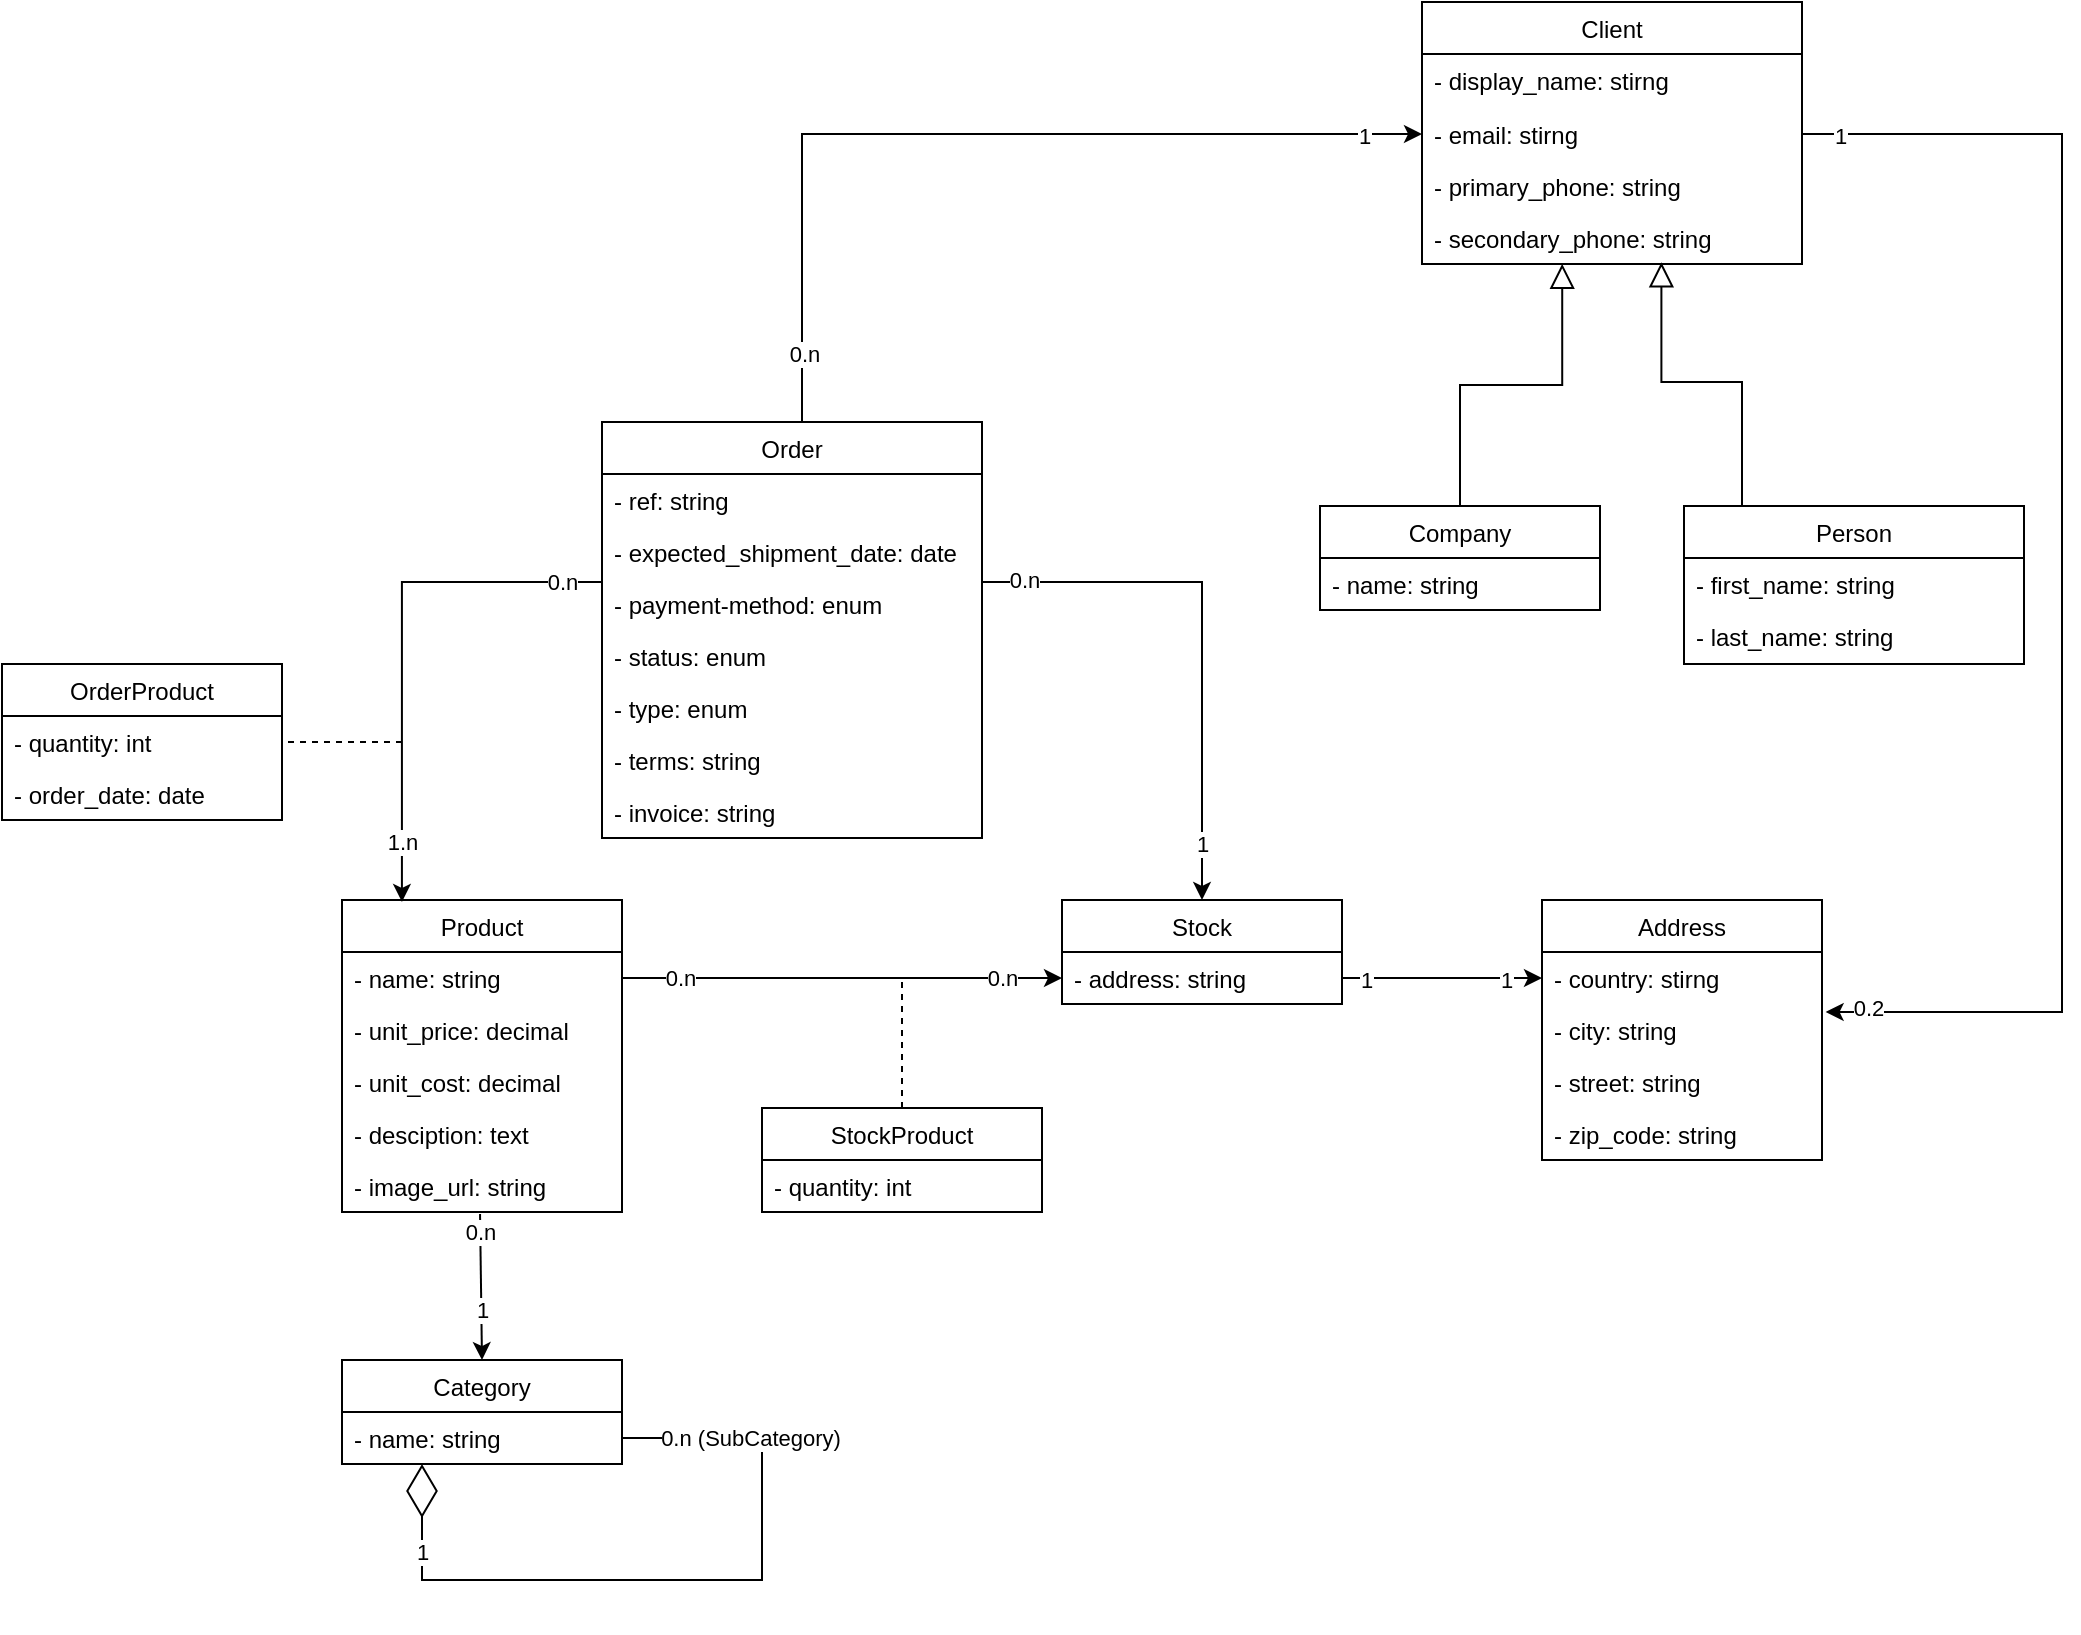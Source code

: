 <mxfile version="17.4.2" type="device"><diagram id="C5RBs43oDa-KdzZeNtuy" name="Page-1"><mxGraphModel dx="1865" dy="1833" grid="1" gridSize="10" guides="1" tooltips="1" connect="1" arrows="1" fold="1" page="1" pageScale="1" pageWidth="827" pageHeight="1169" math="0" shadow="0"><root><mxCell id="WIyWlLk6GJQsqaUBKTNV-0"/><mxCell id="WIyWlLk6GJQsqaUBKTNV-1" parent="WIyWlLk6GJQsqaUBKTNV-0"/><mxCell id="7OXzKCyZyGmRNi39JV-L-34" style="rounded=0;orthogonalLoop=1;jettySize=auto;html=1;entryX=0.5;entryY=0;entryDx=0;entryDy=0;exitX=0.493;exitY=1.038;exitDx=0;exitDy=0;exitPerimeter=0;" parent="WIyWlLk6GJQsqaUBKTNV-1" source="eyHOUt6RcQz4IS9cZQpN-9" target="7OXzKCyZyGmRNi39JV-L-3" edge="1"><mxGeometry relative="1" as="geometry"><mxPoint x="130" y="349" as="sourcePoint"/></mxGeometry></mxCell><mxCell id="7OXzKCyZyGmRNi39JV-L-35" value="0.n" style="edgeLabel;html=1;align=center;verticalAlign=middle;resizable=0;points=[];" parent="7OXzKCyZyGmRNi39JV-L-34" vertex="1" connectable="0"><mxGeometry x="-0.747" relative="1" as="geometry"><mxPoint as="offset"/></mxGeometry></mxCell><mxCell id="7OXzKCyZyGmRNi39JV-L-36" value="1" style="edgeLabel;html=1;align=center;verticalAlign=middle;resizable=0;points=[];" parent="7OXzKCyZyGmRNi39JV-L-34" vertex="1" connectable="0"><mxGeometry x="0.315" relative="1" as="geometry"><mxPoint as="offset"/></mxGeometry></mxCell><mxCell id="eyHOUt6RcQz4IS9cZQpN-4" value="Product" style="swimlane;fontStyle=0;childLayout=stackLayout;horizontal=1;startSize=26;fillColor=none;horizontalStack=0;resizeParent=1;resizeParentMax=0;resizeLast=0;collapsible=1;marginBottom=0;" parent="WIyWlLk6GJQsqaUBKTNV-1" vertex="1"><mxGeometry x="50" y="159" width="140" height="156" as="geometry"/></mxCell><mxCell id="eyHOUt6RcQz4IS9cZQpN-5" value="- name: string" style="text;strokeColor=none;fillColor=none;align=left;verticalAlign=top;spacingLeft=4;spacingRight=4;overflow=hidden;rotatable=0;points=[[0,0.5],[1,0.5]];portConstraint=eastwest;" parent="eyHOUt6RcQz4IS9cZQpN-4" vertex="1"><mxGeometry y="26" width="140" height="26" as="geometry"/></mxCell><mxCell id="eyHOUt6RcQz4IS9cZQpN-6" value="- unit_price: decimal" style="text;strokeColor=none;fillColor=none;align=left;verticalAlign=top;spacingLeft=4;spacingRight=4;overflow=hidden;rotatable=0;points=[[0,0.5],[1,0.5]];portConstraint=eastwest;" parent="eyHOUt6RcQz4IS9cZQpN-4" vertex="1"><mxGeometry y="52" width="140" height="26" as="geometry"/></mxCell><mxCell id="eyHOUt6RcQz4IS9cZQpN-7" value="- unit_cost: decimal" style="text;strokeColor=none;fillColor=none;align=left;verticalAlign=top;spacingLeft=4;spacingRight=4;overflow=hidden;rotatable=0;points=[[0,0.5],[1,0.5]];portConstraint=eastwest;" parent="eyHOUt6RcQz4IS9cZQpN-4" vertex="1"><mxGeometry y="78" width="140" height="26" as="geometry"/></mxCell><mxCell id="eyHOUt6RcQz4IS9cZQpN-8" value="- desciption: text" style="text;strokeColor=none;fillColor=none;align=left;verticalAlign=top;spacingLeft=4;spacingRight=4;overflow=hidden;rotatable=0;points=[[0,0.5],[1,0.5]];portConstraint=eastwest;" parent="eyHOUt6RcQz4IS9cZQpN-4" vertex="1"><mxGeometry y="104" width="140" height="26" as="geometry"/></mxCell><mxCell id="eyHOUt6RcQz4IS9cZQpN-9" value="- image_url: string" style="text;strokeColor=none;fillColor=none;align=left;verticalAlign=top;spacingLeft=4;spacingRight=4;overflow=hidden;rotatable=0;points=[[0,0.5],[1,0.5]];portConstraint=eastwest;" parent="eyHOUt6RcQz4IS9cZQpN-4" vertex="1"><mxGeometry y="130" width="140" height="26" as="geometry"/></mxCell><mxCell id="XbqG5IVC7L2nsjM_AIwL-0" value="Stock" style="swimlane;fontStyle=0;childLayout=stackLayout;horizontal=1;startSize=26;fillColor=none;horizontalStack=0;resizeParent=1;resizeParentMax=0;resizeLast=0;collapsible=1;marginBottom=0;" parent="WIyWlLk6GJQsqaUBKTNV-1" vertex="1"><mxGeometry x="410" y="159" width="140" height="52" as="geometry"/></mxCell><mxCell id="XbqG5IVC7L2nsjM_AIwL-1" value="- address: string" style="text;strokeColor=none;fillColor=none;align=left;verticalAlign=top;spacingLeft=4;spacingRight=4;overflow=hidden;rotatable=0;points=[[0,0.5],[1,0.5]];portConstraint=eastwest;" parent="XbqG5IVC7L2nsjM_AIwL-0" vertex="1"><mxGeometry y="26" width="140" height="26" as="geometry"/></mxCell><mxCell id="XbqG5IVC7L2nsjM_AIwL-4" value="Address" style="swimlane;fontStyle=0;childLayout=stackLayout;horizontal=1;startSize=26;fillColor=none;horizontalStack=0;resizeParent=1;resizeParentMax=0;resizeLast=0;collapsible=1;marginBottom=0;" parent="WIyWlLk6GJQsqaUBKTNV-1" vertex="1"><mxGeometry x="650" y="159" width="140" height="130" as="geometry"/></mxCell><mxCell id="XbqG5IVC7L2nsjM_AIwL-5" value="- country: stirng" style="text;strokeColor=none;fillColor=none;align=left;verticalAlign=top;spacingLeft=4;spacingRight=4;overflow=hidden;rotatable=0;points=[[0,0.5],[1,0.5]];portConstraint=eastwest;" parent="XbqG5IVC7L2nsjM_AIwL-4" vertex="1"><mxGeometry y="26" width="140" height="26" as="geometry"/></mxCell><mxCell id="XbqG5IVC7L2nsjM_AIwL-6" value="- city: string" style="text;strokeColor=none;fillColor=none;align=left;verticalAlign=top;spacingLeft=4;spacingRight=4;overflow=hidden;rotatable=0;points=[[0,0.5],[1,0.5]];portConstraint=eastwest;" parent="XbqG5IVC7L2nsjM_AIwL-4" vertex="1"><mxGeometry y="52" width="140" height="26" as="geometry"/></mxCell><mxCell id="XbqG5IVC7L2nsjM_AIwL-7" value="- street: string" style="text;strokeColor=none;fillColor=none;align=left;verticalAlign=top;spacingLeft=4;spacingRight=4;overflow=hidden;rotatable=0;points=[[0,0.5],[1,0.5]];portConstraint=eastwest;" parent="XbqG5IVC7L2nsjM_AIwL-4" vertex="1"><mxGeometry y="78" width="140" height="26" as="geometry"/></mxCell><mxCell id="XbqG5IVC7L2nsjM_AIwL-8" value="- zip_code: string" style="text;strokeColor=none;fillColor=none;align=left;verticalAlign=top;spacingLeft=4;spacingRight=4;overflow=hidden;rotatable=0;points=[[0,0.5],[1,0.5]];portConstraint=eastwest;" parent="XbqG5IVC7L2nsjM_AIwL-4" vertex="1"><mxGeometry y="104" width="140" height="26" as="geometry"/></mxCell><mxCell id="XbqG5IVC7L2nsjM_AIwL-42" value="StockProduct" style="swimlane;fontStyle=0;childLayout=stackLayout;horizontal=1;startSize=26;fillColor=none;horizontalStack=0;resizeParent=1;resizeParentMax=0;resizeLast=0;collapsible=1;marginBottom=0;" parent="WIyWlLk6GJQsqaUBKTNV-1" vertex="1"><mxGeometry x="260" y="263" width="140" height="52" as="geometry"/></mxCell><mxCell id="XbqG5IVC7L2nsjM_AIwL-43" value="- quantity: int" style="text;strokeColor=none;fillColor=none;align=left;verticalAlign=top;spacingLeft=4;spacingRight=4;overflow=hidden;rotatable=0;points=[[0,0.5],[1,0.5]];portConstraint=eastwest;" parent="XbqG5IVC7L2nsjM_AIwL-42" vertex="1"><mxGeometry y="26" width="140" height="26" as="geometry"/></mxCell><mxCell id="XbqG5IVC7L2nsjM_AIwL-53" value="" style="endArrow=none;dashed=1;html=1;rounded=0;labelBackgroundColor=default;fontFamily=Helvetica;fontSize=11;fontColor=default;startSize=14;endSize=12;strokeColor=default;shape=connector;elbow=vertical;exitX=0.5;exitY=0;exitDx=0;exitDy=0;" parent="WIyWlLk6GJQsqaUBKTNV-1" source="XbqG5IVC7L2nsjM_AIwL-42" edge="1"><mxGeometry width="50" height="50" relative="1" as="geometry"><mxPoint x="290" y="279" as="sourcePoint"/><mxPoint x="330" y="199" as="targetPoint"/></mxGeometry></mxCell><mxCell id="7OXzKCyZyGmRNi39JV-L-0" value="" style="edgeStyle=orthogonalEdgeStyle;rounded=0;orthogonalLoop=1;jettySize=auto;html=1;entryX=0;entryY=0.5;entryDx=0;entryDy=0;" parent="WIyWlLk6GJQsqaUBKTNV-1" source="XbqG5IVC7L2nsjM_AIwL-1" target="XbqG5IVC7L2nsjM_AIwL-5" edge="1"><mxGeometry relative="1" as="geometry"/></mxCell><mxCell id="7OXzKCyZyGmRNi39JV-L-1" value="1" style="edgeLabel;html=1;align=center;verticalAlign=middle;resizable=0;points=[];" parent="7OXzKCyZyGmRNi39JV-L-0" vertex="1" connectable="0"><mxGeometry x="-0.761" y="-1" relative="1" as="geometry"><mxPoint as="offset"/></mxGeometry></mxCell><mxCell id="7OXzKCyZyGmRNi39JV-L-2" value="1" style="edgeLabel;html=1;align=center;verticalAlign=middle;resizable=0;points=[];" parent="7OXzKCyZyGmRNi39JV-L-0" vertex="1" connectable="0"><mxGeometry x="0.632" y="-1" relative="1" as="geometry"><mxPoint as="offset"/></mxGeometry></mxCell><mxCell id="7OXzKCyZyGmRNi39JV-L-3" value="Category" style="swimlane;fontStyle=0;childLayout=stackLayout;horizontal=1;startSize=26;fillColor=none;horizontalStack=0;resizeParent=1;resizeParentMax=0;resizeLast=0;collapsible=1;marginBottom=0;" parent="WIyWlLk6GJQsqaUBKTNV-1" vertex="1"><mxGeometry x="50" y="389" width="140" height="52" as="geometry"/></mxCell><mxCell id="7OXzKCyZyGmRNi39JV-L-4" value="- name: string" style="text;strokeColor=none;fillColor=none;align=left;verticalAlign=top;spacingLeft=4;spacingRight=4;overflow=hidden;rotatable=0;points=[[0,0.5],[1,0.5]];portConstraint=eastwest;" parent="7OXzKCyZyGmRNi39JV-L-3" vertex="1"><mxGeometry y="26" width="140" height="26" as="geometry"/></mxCell><mxCell id="7OXzKCyZyGmRNi39JV-L-30" value="" style="endArrow=diamondThin;endFill=0;endSize=24;html=1;rounded=0;exitX=1;exitY=0.5;exitDx=0;exitDy=0;edgeStyle=orthogonalEdgeStyle;" parent="7OXzKCyZyGmRNi39JV-L-3" source="7OXzKCyZyGmRNi39JV-L-4" target="7OXzKCyZyGmRNi39JV-L-4" edge="1"><mxGeometry width="160" relative="1" as="geometry"><mxPoint x="200" y="20" as="sourcePoint"/><mxPoint x="80" y="110" as="targetPoint"/><Array as="points"><mxPoint x="210" y="39"/><mxPoint x="210" y="110"/><mxPoint x="40" y="110"/></Array></mxGeometry></mxCell><mxCell id="7OXzKCyZyGmRNi39JV-L-32" value="1" style="edgeLabel;html=1;align=center;verticalAlign=middle;resizable=0;points=[];" parent="7OXzKCyZyGmRNi39JV-L-30" vertex="1" connectable="0"><mxGeometry x="0.764" relative="1" as="geometry"><mxPoint as="offset"/></mxGeometry></mxCell><mxCell id="7OXzKCyZyGmRNi39JV-L-33" value="0.n (SubCategory)" style="edgeLabel;html=1;align=center;verticalAlign=middle;resizable=0;points=[];" parent="7OXzKCyZyGmRNi39JV-L-30" vertex="1" connectable="0"><mxGeometry x="-0.916" relative="1" as="geometry"><mxPoint x="48" as="offset"/></mxGeometry></mxCell><mxCell id="XbqG5IVC7L2nsjM_AIwL-10" value="" style="edgeStyle=orthogonalEdgeStyle;rounded=0;orthogonalLoop=1;jettySize=auto;html=1;exitX=1;exitY=0.5;exitDx=0;exitDy=0;" parent="WIyWlLk6GJQsqaUBKTNV-1" source="eyHOUt6RcQz4IS9cZQpN-5" target="XbqG5IVC7L2nsjM_AIwL-1" edge="1"><mxGeometry relative="1" as="geometry"><Array as="points"><mxPoint x="330" y="198"/><mxPoint x="330" y="198"/></Array><mxPoint x="340" y="198" as="sourcePoint"/></mxGeometry></mxCell><mxCell id="XbqG5IVC7L2nsjM_AIwL-38" value="0.n" style="edgeLabel;html=1;align=center;verticalAlign=middle;resizable=0;points=[];" parent="XbqG5IVC7L2nsjM_AIwL-10" vertex="1" connectable="0"><mxGeometry x="-0.736" relative="1" as="geometry"><mxPoint as="offset"/></mxGeometry></mxCell><mxCell id="XbqG5IVC7L2nsjM_AIwL-39" value="0.n" style="edgeLabel;html=1;align=center;verticalAlign=middle;resizable=0;points=[];" parent="XbqG5IVC7L2nsjM_AIwL-10" vertex="1" connectable="0"><mxGeometry x="0.722" relative="1" as="geometry"><mxPoint as="offset"/></mxGeometry></mxCell><mxCell id="7OXzKCyZyGmRNi39JV-L-95" style="edgeStyle=orthogonalEdgeStyle;rounded=0;orthogonalLoop=1;jettySize=auto;html=1;entryX=0;entryY=0.5;entryDx=0;entryDy=0;endArrow=classic;endFill=1;elbow=vertical;" parent="WIyWlLk6GJQsqaUBKTNV-1" source="7OXzKCyZyGmRNi39JV-L-37" target="7OXzKCyZyGmRNi39JV-L-65" edge="1"><mxGeometry relative="1" as="geometry"><Array as="points"><mxPoint x="280" y="-224"/></Array></mxGeometry></mxCell><mxCell id="7OXzKCyZyGmRNi39JV-L-96" value="1" style="edgeLabel;html=1;align=center;verticalAlign=middle;resizable=0;points=[];" parent="7OXzKCyZyGmRNi39JV-L-95" vertex="1" connectable="0"><mxGeometry x="0.872" y="-1" relative="1" as="geometry"><mxPoint as="offset"/></mxGeometry></mxCell><mxCell id="7OXzKCyZyGmRNi39JV-L-97" value="0.n" style="edgeLabel;html=1;align=center;verticalAlign=middle;resizable=0;points=[];" parent="7OXzKCyZyGmRNi39JV-L-95" vertex="1" connectable="0"><mxGeometry x="-0.85" y="-1" relative="1" as="geometry"><mxPoint as="offset"/></mxGeometry></mxCell><mxCell id="7OXzKCyZyGmRNi39JV-L-37" value="Order" style="swimlane;fontStyle=0;childLayout=stackLayout;horizontal=1;startSize=26;fillColor=none;horizontalStack=0;resizeParent=1;resizeParentMax=0;resizeLast=0;collapsible=1;marginBottom=0;" parent="WIyWlLk6GJQsqaUBKTNV-1" vertex="1"><mxGeometry x="180" y="-80" width="190" height="208" as="geometry"/></mxCell><mxCell id="7OXzKCyZyGmRNi39JV-L-38" value="- ref: string" style="text;strokeColor=none;fillColor=none;align=left;verticalAlign=top;spacingLeft=4;spacingRight=4;overflow=hidden;rotatable=0;points=[[0,0.5],[1,0.5]];portConstraint=eastwest;" parent="7OXzKCyZyGmRNi39JV-L-37" vertex="1"><mxGeometry y="26" width="190" height="26" as="geometry"/></mxCell><mxCell id="7OXzKCyZyGmRNi39JV-L-40" value="- expected_shipment_date: date" style="text;strokeColor=none;fillColor=none;align=left;verticalAlign=top;spacingLeft=4;spacingRight=4;overflow=hidden;rotatable=0;points=[[0,0.5],[1,0.5]];portConstraint=eastwest;" parent="7OXzKCyZyGmRNi39JV-L-37" vertex="1"><mxGeometry y="52" width="190" height="26" as="geometry"/></mxCell><mxCell id="7OXzKCyZyGmRNi39JV-L-41" value="- payment-method: enum" style="text;strokeColor=none;fillColor=none;align=left;verticalAlign=top;spacingLeft=4;spacingRight=4;overflow=hidden;rotatable=0;points=[[0,0.5],[1,0.5]];portConstraint=eastwest;" parent="7OXzKCyZyGmRNi39JV-L-37" vertex="1"><mxGeometry y="78" width="190" height="26" as="geometry"/></mxCell><mxCell id="7OXzKCyZyGmRNi39JV-L-75" value="- status: enum" style="text;strokeColor=none;fillColor=none;align=left;verticalAlign=top;spacingLeft=4;spacingRight=4;overflow=hidden;rotatable=0;points=[[0,0.5],[1,0.5]];portConstraint=eastwest;" parent="7OXzKCyZyGmRNi39JV-L-37" vertex="1"><mxGeometry y="104" width="190" height="26" as="geometry"/></mxCell><mxCell id="7OXzKCyZyGmRNi39JV-L-91" value="- type: enum" style="text;strokeColor=none;fillColor=none;align=left;verticalAlign=top;spacingLeft=4;spacingRight=4;overflow=hidden;rotatable=0;points=[[0,0.5],[1,0.5]];portConstraint=eastwest;" parent="7OXzKCyZyGmRNi39JV-L-37" vertex="1"><mxGeometry y="130" width="190" height="26" as="geometry"/></mxCell><mxCell id="7OXzKCyZyGmRNi39JV-L-92" value="- terms: string" style="text;strokeColor=none;fillColor=none;align=left;verticalAlign=top;spacingLeft=4;spacingRight=4;overflow=hidden;rotatable=0;points=[[0,0.5],[1,0.5]];portConstraint=eastwest;" parent="7OXzKCyZyGmRNi39JV-L-37" vertex="1"><mxGeometry y="156" width="190" height="26" as="geometry"/></mxCell><mxCell id="7OXzKCyZyGmRNi39JV-L-98" value="- invoice: string" style="text;strokeColor=none;fillColor=none;align=left;verticalAlign=top;spacingLeft=4;spacingRight=4;overflow=hidden;rotatable=0;points=[[0,0.5],[1,0.5]];portConstraint=eastwest;" parent="7OXzKCyZyGmRNi39JV-L-37" vertex="1"><mxGeometry y="182" width="190" height="26" as="geometry"/></mxCell><mxCell id="7OXzKCyZyGmRNi39JV-L-62" value="Client" style="swimlane;fontStyle=0;childLayout=stackLayout;horizontal=1;startSize=26;fillColor=none;horizontalStack=0;resizeParent=1;resizeParentMax=0;resizeLast=0;collapsible=1;marginBottom=0;" parent="WIyWlLk6GJQsqaUBKTNV-1" vertex="1"><mxGeometry x="590" y="-290" width="190" height="131" as="geometry"/></mxCell><mxCell id="7OXzKCyZyGmRNi39JV-L-72" value="- display_name: stirng" style="text;strokeColor=none;fillColor=none;align=left;verticalAlign=top;spacingLeft=4;spacingRight=4;overflow=hidden;rotatable=0;points=[[0,0.5],[1,0.5]];portConstraint=eastwest;" parent="7OXzKCyZyGmRNi39JV-L-62" vertex="1"><mxGeometry y="26" width="190" height="27" as="geometry"/></mxCell><mxCell id="7OXzKCyZyGmRNi39JV-L-65" value="- email: stirng" style="text;strokeColor=none;fillColor=none;align=left;verticalAlign=top;spacingLeft=4;spacingRight=4;overflow=hidden;rotatable=0;points=[[0,0.5],[1,0.5]];portConstraint=eastwest;" parent="7OXzKCyZyGmRNi39JV-L-62" vertex="1"><mxGeometry y="53" width="190" height="26" as="geometry"/></mxCell><mxCell id="7OXzKCyZyGmRNi39JV-L-66" value="- primary_phone: string" style="text;strokeColor=none;fillColor=none;align=left;verticalAlign=top;spacingLeft=4;spacingRight=4;overflow=hidden;rotatable=0;points=[[0,0.5],[1,0.5]];portConstraint=eastwest;" parent="7OXzKCyZyGmRNi39JV-L-62" vertex="1"><mxGeometry y="79" width="190" height="26" as="geometry"/></mxCell><mxCell id="7OXzKCyZyGmRNi39JV-L-73" value="- secondary_phone: string" style="text;strokeColor=none;fillColor=none;align=left;verticalAlign=top;spacingLeft=4;spacingRight=4;overflow=hidden;rotatable=0;points=[[0,0.5],[1,0.5]];portConstraint=eastwest;" parent="7OXzKCyZyGmRNi39JV-L-62" vertex="1"><mxGeometry y="105" width="190" height="26" as="geometry"/></mxCell><mxCell id="7OXzKCyZyGmRNi39JV-L-67" style="edgeStyle=elbowEdgeStyle;rounded=0;orthogonalLoop=1;jettySize=auto;elbow=vertical;html=1;endArrow=block;endFill=0;endSize=10;entryX=0.369;entryY=0.997;entryDx=0;entryDy=0;entryPerimeter=0;" parent="WIyWlLk6GJQsqaUBKTNV-1" source="7OXzKCyZyGmRNi39JV-L-68" target="7OXzKCyZyGmRNi39JV-L-73" edge="1"><mxGeometry relative="1" as="geometry"><mxPoint x="690" y="-70" as="targetPoint"/></mxGeometry></mxCell><mxCell id="7OXzKCyZyGmRNi39JV-L-68" value="Company" style="swimlane;fontStyle=0;childLayout=stackLayout;horizontal=1;startSize=26;fillColor=none;horizontalStack=0;resizeParent=1;resizeParentMax=0;resizeLast=0;collapsible=1;marginBottom=0;" parent="WIyWlLk6GJQsqaUBKTNV-1" vertex="1"><mxGeometry x="539" y="-38" width="140" height="52" as="geometry"/></mxCell><mxCell id="7OXzKCyZyGmRNi39JV-L-63" value="- name: string" style="text;strokeColor=none;fillColor=none;align=left;verticalAlign=top;spacingLeft=4;spacingRight=4;overflow=hidden;rotatable=0;points=[[0,0.5],[1,0.5]];portConstraint=eastwest;" parent="7OXzKCyZyGmRNi39JV-L-68" vertex="1"><mxGeometry y="26" width="140" height="26" as="geometry"/></mxCell><mxCell id="7OXzKCyZyGmRNi39JV-L-69" style="edgeStyle=elbowEdgeStyle;rounded=0;orthogonalLoop=1;jettySize=auto;elbow=vertical;html=1;endArrow=block;endFill=0;endSize=10;entryX=0.63;entryY=0.968;entryDx=0;entryDy=0;entryPerimeter=0;" parent="WIyWlLk6GJQsqaUBKTNV-1" source="7OXzKCyZyGmRNi39JV-L-70" target="7OXzKCyZyGmRNi39JV-L-73" edge="1"><mxGeometry relative="1" as="geometry"><mxPoint x="696" y="-100" as="targetPoint"/><Array as="points"><mxPoint x="750" y="-100"/><mxPoint x="800" y="-80"/><mxPoint x="760" y="-80"/></Array></mxGeometry></mxCell><mxCell id="7OXzKCyZyGmRNi39JV-L-70" value="Person" style="swimlane;fontStyle=0;childLayout=stackLayout;horizontal=1;startSize=26;fillColor=none;horizontalStack=0;resizeParent=1;resizeParentMax=0;resizeLast=0;collapsible=1;marginBottom=0;" parent="WIyWlLk6GJQsqaUBKTNV-1" vertex="1"><mxGeometry x="721" y="-38" width="170" height="79" as="geometry"/></mxCell><mxCell id="7OXzKCyZyGmRNi39JV-L-64" value="- first_name: string" style="text;strokeColor=none;fillColor=none;align=left;verticalAlign=top;spacingLeft=4;spacingRight=4;overflow=hidden;rotatable=0;points=[[0,0.5],[1,0.5]];portConstraint=eastwest;" parent="7OXzKCyZyGmRNi39JV-L-70" vertex="1"><mxGeometry y="26" width="170" height="26" as="geometry"/></mxCell><mxCell id="7OXzKCyZyGmRNi39JV-L-71" value="- last_name: string" style="text;strokeColor=none;fillColor=none;align=left;verticalAlign=top;spacingLeft=4;spacingRight=4;overflow=hidden;rotatable=0;points=[[0,0.5],[1,0.5]];portConstraint=eastwest;" parent="7OXzKCyZyGmRNi39JV-L-70" vertex="1"><mxGeometry y="52" width="170" height="27" as="geometry"/></mxCell><mxCell id="7OXzKCyZyGmRNi39JV-L-76" style="edgeStyle=elbowEdgeStyle;rounded=0;orthogonalLoop=1;jettySize=auto;html=1;endArrow=classic;endFill=1;exitX=0;exitY=0.077;exitDx=0;exitDy=0;elbow=vertical;entryX=0.214;entryY=0.006;entryDx=0;entryDy=0;entryPerimeter=0;exitPerimeter=0;" parent="WIyWlLk6GJQsqaUBKTNV-1" source="7OXzKCyZyGmRNi39JV-L-41" target="eyHOUt6RcQz4IS9cZQpN-4" edge="1"><mxGeometry relative="1" as="geometry"><mxPoint x="190" y="-171" as="sourcePoint"/><mxPoint x="110" y="170" as="targetPoint"/><Array as="points"><mxPoint x="130"/><mxPoint x="120" y="-170"/><mxPoint x="161" y="10"/></Array></mxGeometry></mxCell><mxCell id="7OXzKCyZyGmRNi39JV-L-77" value="0.n" style="edgeLabel;html=1;align=center;verticalAlign=middle;resizable=0;points=[];" parent="7OXzKCyZyGmRNi39JV-L-76" vertex="1" connectable="0"><mxGeometry x="-0.937" y="-1" relative="1" as="geometry"><mxPoint x="-12" y="1" as="offset"/></mxGeometry></mxCell><mxCell id="7OXzKCyZyGmRNi39JV-L-78" value="1.n" style="edgeLabel;html=1;align=center;verticalAlign=middle;resizable=0;points=[];" parent="7OXzKCyZyGmRNi39JV-L-76" vertex="1" connectable="0"><mxGeometry x="0.878" relative="1" as="geometry"><mxPoint y="-14" as="offset"/></mxGeometry></mxCell><mxCell id="7OXzKCyZyGmRNi39JV-L-79" value="OrderProduct" style="swimlane;fontStyle=0;childLayout=stackLayout;horizontal=1;startSize=26;fillColor=none;horizontalStack=0;resizeParent=1;resizeParentMax=0;resizeLast=0;collapsible=1;marginBottom=0;" parent="WIyWlLk6GJQsqaUBKTNV-1" vertex="1"><mxGeometry x="-120" y="41" width="140" height="78" as="geometry"/></mxCell><mxCell id="7OXzKCyZyGmRNi39JV-L-80" value="- quantity: int" style="text;strokeColor=none;fillColor=none;align=left;verticalAlign=top;spacingLeft=4;spacingRight=4;overflow=hidden;rotatable=0;points=[[0,0.5],[1,0.5]];portConstraint=eastwest;" parent="7OXzKCyZyGmRNi39JV-L-79" vertex="1"><mxGeometry y="26" width="140" height="26" as="geometry"/></mxCell><mxCell id="7OXzKCyZyGmRNi39JV-L-87" value="- order_date: date" style="text;strokeColor=none;fillColor=none;align=left;verticalAlign=top;spacingLeft=4;spacingRight=4;overflow=hidden;rotatable=0;points=[[0,0.5],[1,0.5]];portConstraint=eastwest;" parent="7OXzKCyZyGmRNi39JV-L-79" vertex="1"><mxGeometry y="52" width="140" height="26" as="geometry"/></mxCell><mxCell id="7OXzKCyZyGmRNi39JV-L-81" value="" style="endArrow=none;dashed=1;html=1;rounded=0;labelBackgroundColor=default;fontFamily=Helvetica;fontSize=11;fontColor=default;startSize=14;endSize=12;strokeColor=default;shape=connector;elbow=vertical;entryX=1;entryY=0.5;entryDx=0;entryDy=0;" parent="WIyWlLk6GJQsqaUBKTNV-1" target="7OXzKCyZyGmRNi39JV-L-80" edge="1"><mxGeometry width="50" height="50" relative="1" as="geometry"><mxPoint x="80" y="80" as="sourcePoint"/><mxPoint x="10" y="90" as="targetPoint"/></mxGeometry></mxCell><mxCell id="7OXzKCyZyGmRNi39JV-L-83" style="edgeStyle=orthogonalEdgeStyle;rounded=0;orthogonalLoop=1;jettySize=auto;html=1;entryX=0.5;entryY=0;entryDx=0;entryDy=0;endArrow=classic;endFill=1;elbow=vertical;" parent="WIyWlLk6GJQsqaUBKTNV-1" target="XbqG5IVC7L2nsjM_AIwL-0" edge="1"><mxGeometry relative="1" as="geometry"><mxPoint x="370" as="sourcePoint"/><Array as="points"><mxPoint x="370"/><mxPoint x="480"/></Array></mxGeometry></mxCell><mxCell id="7OXzKCyZyGmRNi39JV-L-84" value="1" style="edgeLabel;html=1;align=center;verticalAlign=middle;resizable=0;points=[];" parent="7OXzKCyZyGmRNi39JV-L-83" vertex="1" connectable="0"><mxGeometry x="0.921" y="1" relative="1" as="geometry"><mxPoint x="-1" y="-18" as="offset"/></mxGeometry></mxCell><mxCell id="7OXzKCyZyGmRNi39JV-L-85" value="0.n" style="edgeLabel;html=1;align=center;verticalAlign=middle;resizable=0;points=[];" parent="7OXzKCyZyGmRNi39JV-L-83" vertex="1" connectable="0"><mxGeometry x="-0.95" y="1" relative="1" as="geometry"><mxPoint x="14" as="offset"/></mxGeometry></mxCell><mxCell id="7OXzKCyZyGmRNi39JV-L-99" style="edgeStyle=elbowEdgeStyle;rounded=0;orthogonalLoop=1;jettySize=auto;html=1;endArrow=classic;endFill=1;entryX=1.013;entryY=1.154;entryDx=0;entryDy=0;entryPerimeter=0;" parent="WIyWlLk6GJQsqaUBKTNV-1" source="7OXzKCyZyGmRNi39JV-L-65" target="XbqG5IVC7L2nsjM_AIwL-5" edge="1"><mxGeometry relative="1" as="geometry"><mxPoint x="900" y="210" as="targetPoint"/><Array as="points"><mxPoint x="910" y="10"/></Array></mxGeometry></mxCell><mxCell id="7OXzKCyZyGmRNi39JV-L-100" value="0.2" style="edgeLabel;html=1;align=center;verticalAlign=middle;resizable=0;points=[];" parent="7OXzKCyZyGmRNi39JV-L-99" vertex="1" connectable="0"><mxGeometry x="0.938" y="-2" relative="1" as="geometry"><mxPoint as="offset"/></mxGeometry></mxCell><mxCell id="7OXzKCyZyGmRNi39JV-L-101" value="1" style="edgeLabel;html=1;align=center;verticalAlign=middle;resizable=0;points=[];" parent="7OXzKCyZyGmRNi39JV-L-99" vertex="1" connectable="0"><mxGeometry x="-0.945" y="-1" relative="1" as="geometry"><mxPoint as="offset"/></mxGeometry></mxCell></root></mxGraphModel></diagram></mxfile>
